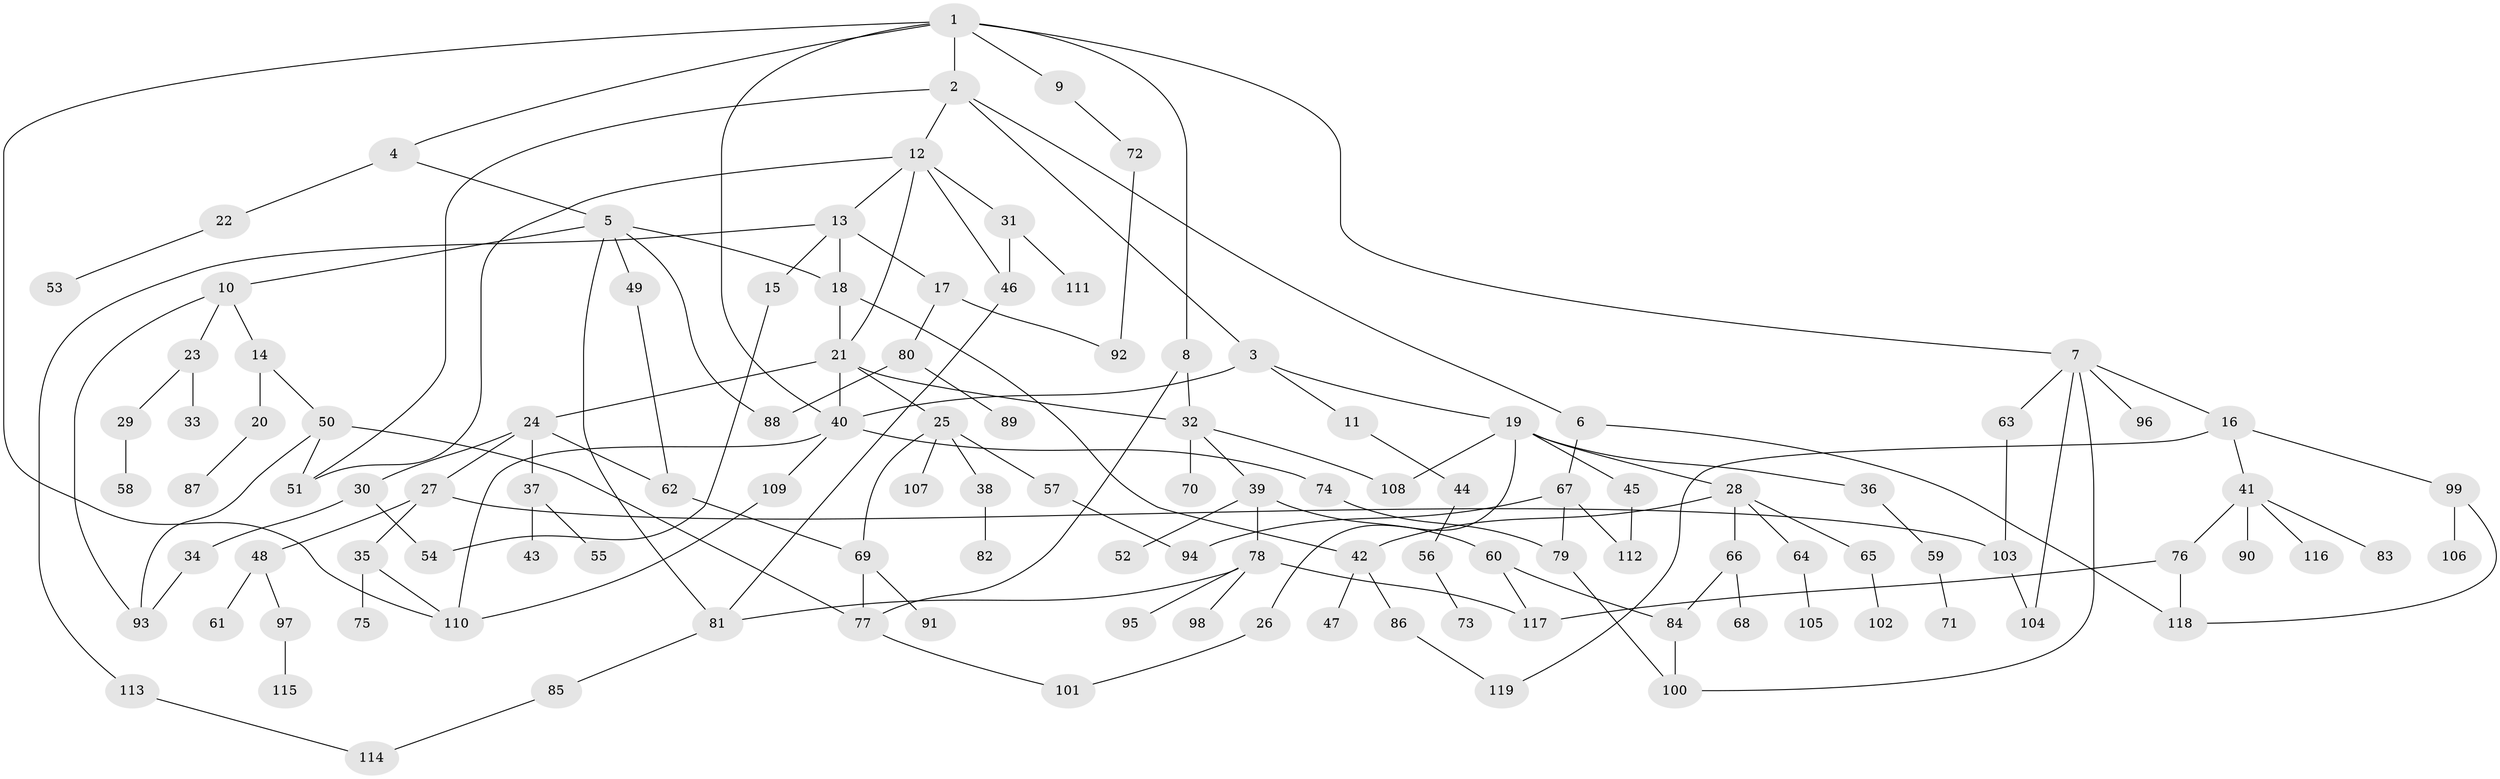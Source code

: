 // Generated by graph-tools (version 1.1) at 2025/42/03/09/25 04:42:41]
// undirected, 119 vertices, 157 edges
graph export_dot {
graph [start="1"]
  node [color=gray90,style=filled];
  1;
  2;
  3;
  4;
  5;
  6;
  7;
  8;
  9;
  10;
  11;
  12;
  13;
  14;
  15;
  16;
  17;
  18;
  19;
  20;
  21;
  22;
  23;
  24;
  25;
  26;
  27;
  28;
  29;
  30;
  31;
  32;
  33;
  34;
  35;
  36;
  37;
  38;
  39;
  40;
  41;
  42;
  43;
  44;
  45;
  46;
  47;
  48;
  49;
  50;
  51;
  52;
  53;
  54;
  55;
  56;
  57;
  58;
  59;
  60;
  61;
  62;
  63;
  64;
  65;
  66;
  67;
  68;
  69;
  70;
  71;
  72;
  73;
  74;
  75;
  76;
  77;
  78;
  79;
  80;
  81;
  82;
  83;
  84;
  85;
  86;
  87;
  88;
  89;
  90;
  91;
  92;
  93;
  94;
  95;
  96;
  97;
  98;
  99;
  100;
  101;
  102;
  103;
  104;
  105;
  106;
  107;
  108;
  109;
  110;
  111;
  112;
  113;
  114;
  115;
  116;
  117;
  118;
  119;
  1 -- 2;
  1 -- 4;
  1 -- 7;
  1 -- 8;
  1 -- 9;
  1 -- 40;
  1 -- 110;
  2 -- 3;
  2 -- 6;
  2 -- 12;
  2 -- 51;
  3 -- 11;
  3 -- 19;
  3 -- 40;
  4 -- 5;
  4 -- 22;
  5 -- 10;
  5 -- 49;
  5 -- 81;
  5 -- 88;
  5 -- 18;
  6 -- 67;
  6 -- 118;
  7 -- 16;
  7 -- 63;
  7 -- 96;
  7 -- 100;
  7 -- 104;
  8 -- 77;
  8 -- 32;
  9 -- 72;
  10 -- 14;
  10 -- 23;
  10 -- 93;
  11 -- 44;
  12 -- 13;
  12 -- 21;
  12 -- 31;
  12 -- 46;
  12 -- 51;
  13 -- 15;
  13 -- 17;
  13 -- 18;
  13 -- 113;
  14 -- 20;
  14 -- 50;
  15 -- 54;
  16 -- 41;
  16 -- 99;
  16 -- 119;
  17 -- 80;
  17 -- 92;
  18 -- 21;
  18 -- 42;
  19 -- 26;
  19 -- 28;
  19 -- 36;
  19 -- 45;
  19 -- 108;
  20 -- 87;
  21 -- 24;
  21 -- 25;
  21 -- 32;
  21 -- 40;
  22 -- 53;
  23 -- 29;
  23 -- 33;
  24 -- 27;
  24 -- 30;
  24 -- 37;
  24 -- 62;
  25 -- 38;
  25 -- 57;
  25 -- 107;
  25 -- 69;
  26 -- 101;
  27 -- 35;
  27 -- 48;
  27 -- 103;
  28 -- 42;
  28 -- 64;
  28 -- 65;
  28 -- 66;
  29 -- 58;
  30 -- 34;
  30 -- 54;
  31 -- 111;
  31 -- 46;
  32 -- 39;
  32 -- 70;
  32 -- 108;
  34 -- 93;
  35 -- 75;
  35 -- 110;
  36 -- 59;
  37 -- 43;
  37 -- 55;
  38 -- 82;
  39 -- 52;
  39 -- 60;
  39 -- 78;
  40 -- 74;
  40 -- 109;
  40 -- 110;
  41 -- 76;
  41 -- 83;
  41 -- 90;
  41 -- 116;
  42 -- 47;
  42 -- 86;
  44 -- 56;
  45 -- 112;
  46 -- 81;
  48 -- 61;
  48 -- 97;
  49 -- 62;
  50 -- 93;
  50 -- 51;
  50 -- 77;
  56 -- 73;
  57 -- 94;
  59 -- 71;
  60 -- 84;
  60 -- 117;
  62 -- 69;
  63 -- 103;
  64 -- 105;
  65 -- 102;
  66 -- 68;
  66 -- 84;
  67 -- 94;
  67 -- 112;
  67 -- 79;
  69 -- 91;
  69 -- 77;
  72 -- 92;
  74 -- 79;
  76 -- 118;
  76 -- 117;
  77 -- 101;
  78 -- 95;
  78 -- 98;
  78 -- 81;
  78 -- 117;
  79 -- 100;
  80 -- 89;
  80 -- 88;
  81 -- 85;
  84 -- 100;
  85 -- 114;
  86 -- 119;
  97 -- 115;
  99 -- 106;
  99 -- 118;
  103 -- 104;
  109 -- 110;
  113 -- 114;
}
